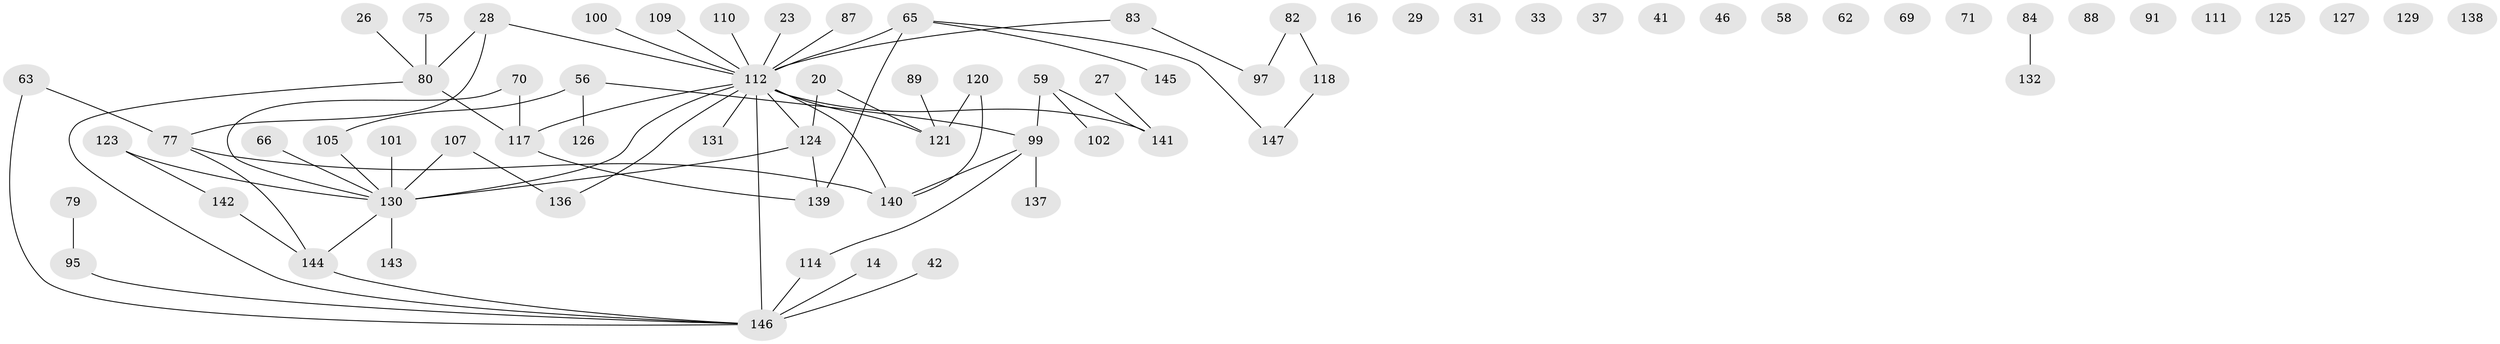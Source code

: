 // original degree distribution, {1: 0.24489795918367346, 3: 0.19727891156462585, 2: 0.24489795918367346, 6: 0.027210884353741496, 0: 0.10884353741496598, 4: 0.1360544217687075, 5: 0.034013605442176874, 10: 0.006802721088435374}
// Generated by graph-tools (version 1.1) at 2025/40/03/09/25 04:40:19]
// undirected, 73 vertices, 71 edges
graph export_dot {
graph [start="1"]
  node [color=gray90,style=filled];
  14;
  16;
  20;
  23 [super="+1"];
  26;
  27;
  28;
  29;
  31;
  33;
  37 [super="+32"];
  41;
  42;
  46;
  56;
  58;
  59 [super="+55"];
  62;
  63 [super="+57"];
  65 [super="+54"];
  66;
  69;
  70 [super="+64"];
  71;
  75;
  77 [super="+4"];
  79;
  80 [super="+2+7"];
  82;
  83;
  84;
  87;
  88;
  89;
  91;
  95;
  97;
  99 [super="+19+44"];
  100;
  101;
  102;
  105 [super="+98"];
  107 [super="+81"];
  109;
  110;
  111;
  112 [super="+15+74+60+21+73+106+90"];
  114;
  117 [super="+40+115"];
  118;
  120 [super="+113+103"];
  121 [super="+22+49+116"];
  123;
  124 [super="+119+122"];
  125;
  126;
  127;
  129 [super="+11+47"];
  130 [super="+25+128"];
  131 [super="+10"];
  132;
  136 [super="+92+133"];
  137;
  138;
  139 [super="+134"];
  140 [super="+135"];
  141;
  142;
  143;
  144 [super="+104+94"];
  145;
  146 [super="+39+85+67+51"];
  147;
  14 -- 146;
  20 -- 121;
  20 -- 124;
  23 -- 112;
  26 -- 80;
  27 -- 141;
  28 -- 77;
  28 -- 80 [weight=2];
  28 -- 112 [weight=2];
  42 -- 146;
  56 -- 105 [weight=2];
  56 -- 126;
  56 -- 99;
  59 -- 102;
  59 -- 141 [weight=2];
  59 -- 99 [weight=2];
  63 -- 77;
  63 -- 146 [weight=3];
  65 -- 139 [weight=2];
  65 -- 145;
  65 -- 147;
  65 -- 112;
  66 -- 130;
  70 -- 130;
  70 -- 117;
  75 -- 80;
  77 -- 140 [weight=2];
  77 -- 144;
  79 -- 95;
  80 -- 117;
  80 -- 146;
  82 -- 97;
  82 -- 118;
  83 -- 97;
  83 -- 112;
  84 -- 132;
  87 -- 112;
  89 -- 121;
  95 -- 146;
  99 -- 137;
  99 -- 114;
  99 -- 140;
  100 -- 112;
  101 -- 130;
  105 -- 130;
  107 -- 136;
  107 -- 130 [weight=2];
  109 -- 112;
  110 -- 112;
  112 -- 146 [weight=4];
  112 -- 117 [weight=3];
  112 -- 136;
  112 -- 140;
  112 -- 141 [weight=3];
  112 -- 124 [weight=4];
  112 -- 130 [weight=2];
  112 -- 121 [weight=2];
  112 -- 131;
  114 -- 146;
  117 -- 139;
  118 -- 147;
  120 -- 140;
  120 -- 121;
  123 -- 142;
  123 -- 130;
  124 -- 130;
  124 -- 139;
  130 -- 143;
  130 -- 144;
  142 -- 144;
  144 -- 146;
}
